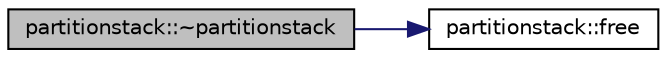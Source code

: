 digraph "partitionstack::~partitionstack"
{
  edge [fontname="Helvetica",fontsize="10",labelfontname="Helvetica",labelfontsize="10"];
  node [fontname="Helvetica",fontsize="10",shape=record];
  rankdir="LR";
  Node2 [label="partitionstack::~partitionstack",height=0.2,width=0.4,color="black", fillcolor="grey75", style="filled", fontcolor="black"];
  Node2 -> Node3 [color="midnightblue",fontsize="10",style="solid",fontname="Helvetica"];
  Node3 [label="partitionstack::free",height=0.2,width=0.4,color="black", fillcolor="white", style="filled",URL="$d3/d87/classpartitionstack.html#a2700537302e50c65b9db6bbd4fd45f37"];
}
